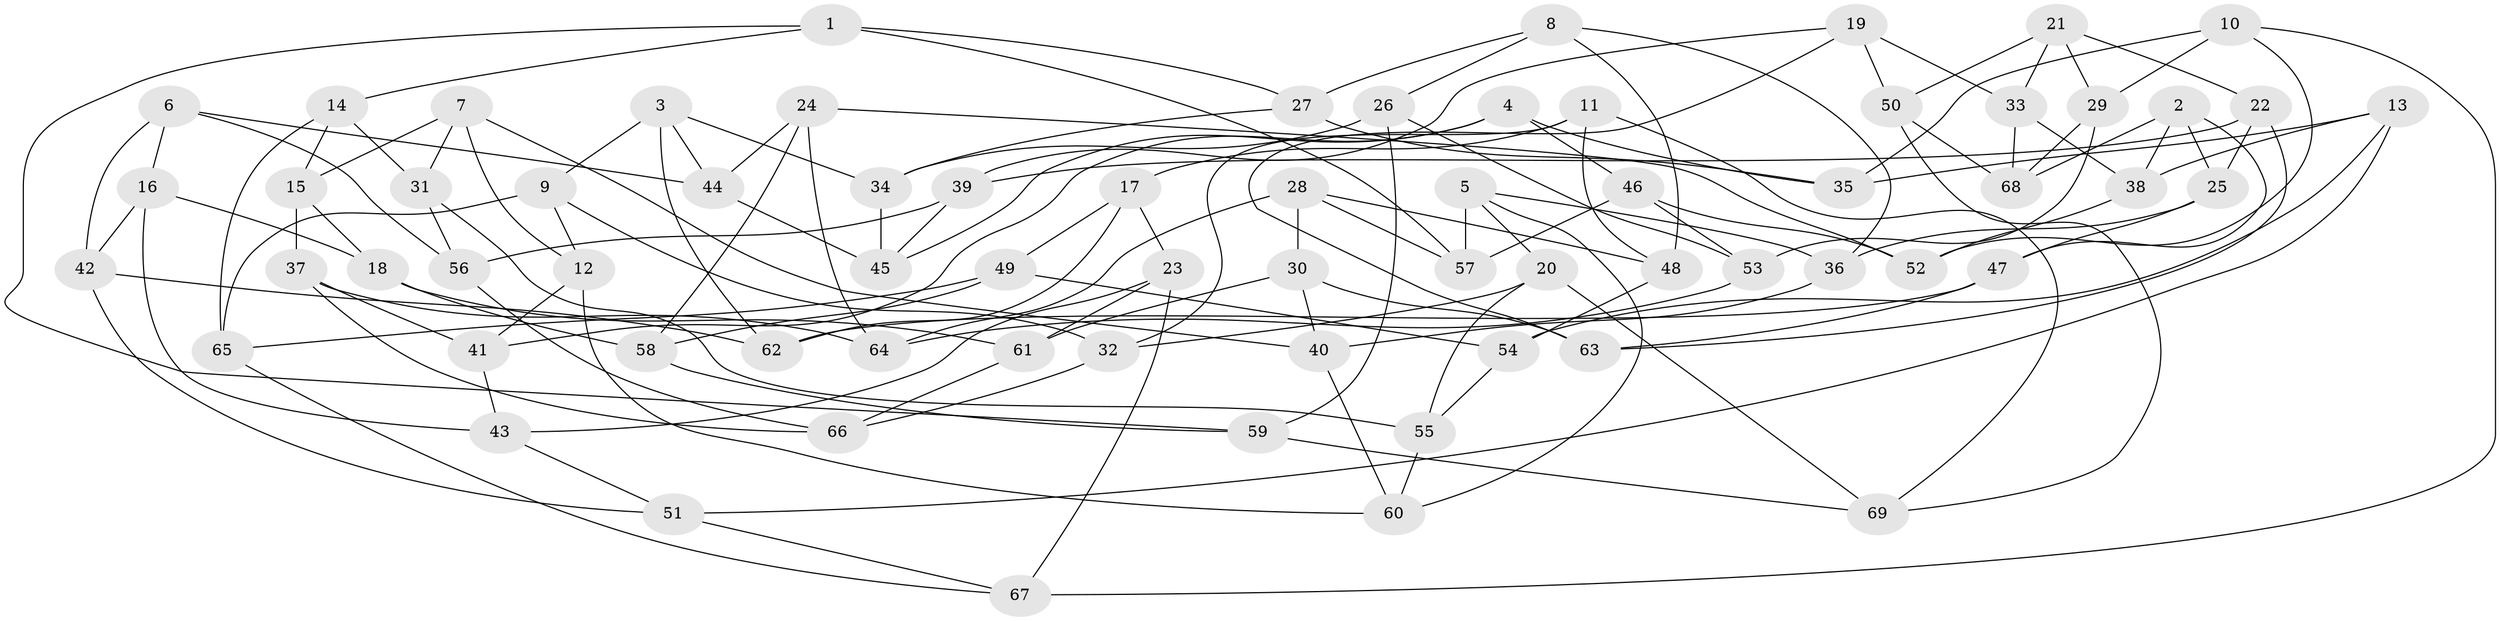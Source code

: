 // Generated by graph-tools (version 1.1) at 2025/26/03/09/25 03:26:59]
// undirected, 69 vertices, 138 edges
graph export_dot {
graph [start="1"]
  node [color=gray90,style=filled];
  1;
  2;
  3;
  4;
  5;
  6;
  7;
  8;
  9;
  10;
  11;
  12;
  13;
  14;
  15;
  16;
  17;
  18;
  19;
  20;
  21;
  22;
  23;
  24;
  25;
  26;
  27;
  28;
  29;
  30;
  31;
  32;
  33;
  34;
  35;
  36;
  37;
  38;
  39;
  40;
  41;
  42;
  43;
  44;
  45;
  46;
  47;
  48;
  49;
  50;
  51;
  52;
  53;
  54;
  55;
  56;
  57;
  58;
  59;
  60;
  61;
  62;
  63;
  64;
  65;
  66;
  67;
  68;
  69;
  1 -- 27;
  1 -- 14;
  1 -- 57;
  1 -- 59;
  2 -- 25;
  2 -- 38;
  2 -- 68;
  2 -- 47;
  3 -- 34;
  3 -- 9;
  3 -- 44;
  3 -- 62;
  4 -- 41;
  4 -- 35;
  4 -- 46;
  4 -- 45;
  5 -- 36;
  5 -- 60;
  5 -- 57;
  5 -- 20;
  6 -- 42;
  6 -- 56;
  6 -- 16;
  6 -- 44;
  7 -- 40;
  7 -- 31;
  7 -- 12;
  7 -- 15;
  8 -- 26;
  8 -- 48;
  8 -- 36;
  8 -- 27;
  9 -- 32;
  9 -- 65;
  9 -- 12;
  10 -- 29;
  10 -- 52;
  10 -- 35;
  10 -- 67;
  11 -- 48;
  11 -- 17;
  11 -- 32;
  11 -- 69;
  12 -- 60;
  12 -- 41;
  13 -- 38;
  13 -- 54;
  13 -- 51;
  13 -- 35;
  14 -- 15;
  14 -- 65;
  14 -- 31;
  15 -- 37;
  15 -- 18;
  16 -- 18;
  16 -- 42;
  16 -- 43;
  17 -- 23;
  17 -- 49;
  17 -- 62;
  18 -- 58;
  18 -- 61;
  19 -- 50;
  19 -- 63;
  19 -- 33;
  19 -- 39;
  20 -- 32;
  20 -- 69;
  20 -- 55;
  21 -- 29;
  21 -- 33;
  21 -- 22;
  21 -- 50;
  22 -- 39;
  22 -- 63;
  22 -- 25;
  23 -- 61;
  23 -- 67;
  23 -- 43;
  24 -- 58;
  24 -- 44;
  24 -- 64;
  24 -- 52;
  25 -- 36;
  25 -- 47;
  26 -- 53;
  26 -- 59;
  26 -- 34;
  27 -- 34;
  27 -- 35;
  28 -- 64;
  28 -- 30;
  28 -- 57;
  28 -- 48;
  29 -- 53;
  29 -- 68;
  30 -- 61;
  30 -- 40;
  30 -- 63;
  31 -- 55;
  31 -- 56;
  32 -- 66;
  33 -- 68;
  33 -- 38;
  34 -- 45;
  36 -- 40;
  37 -- 66;
  37 -- 41;
  37 -- 64;
  38 -- 52;
  39 -- 56;
  39 -- 45;
  40 -- 60;
  41 -- 43;
  42 -- 62;
  42 -- 51;
  43 -- 51;
  44 -- 45;
  46 -- 57;
  46 -- 53;
  46 -- 52;
  47 -- 63;
  47 -- 62;
  48 -- 54;
  49 -- 65;
  49 -- 58;
  49 -- 54;
  50 -- 68;
  50 -- 69;
  51 -- 67;
  53 -- 64;
  54 -- 55;
  55 -- 60;
  56 -- 66;
  58 -- 59;
  59 -- 69;
  61 -- 66;
  65 -- 67;
}
